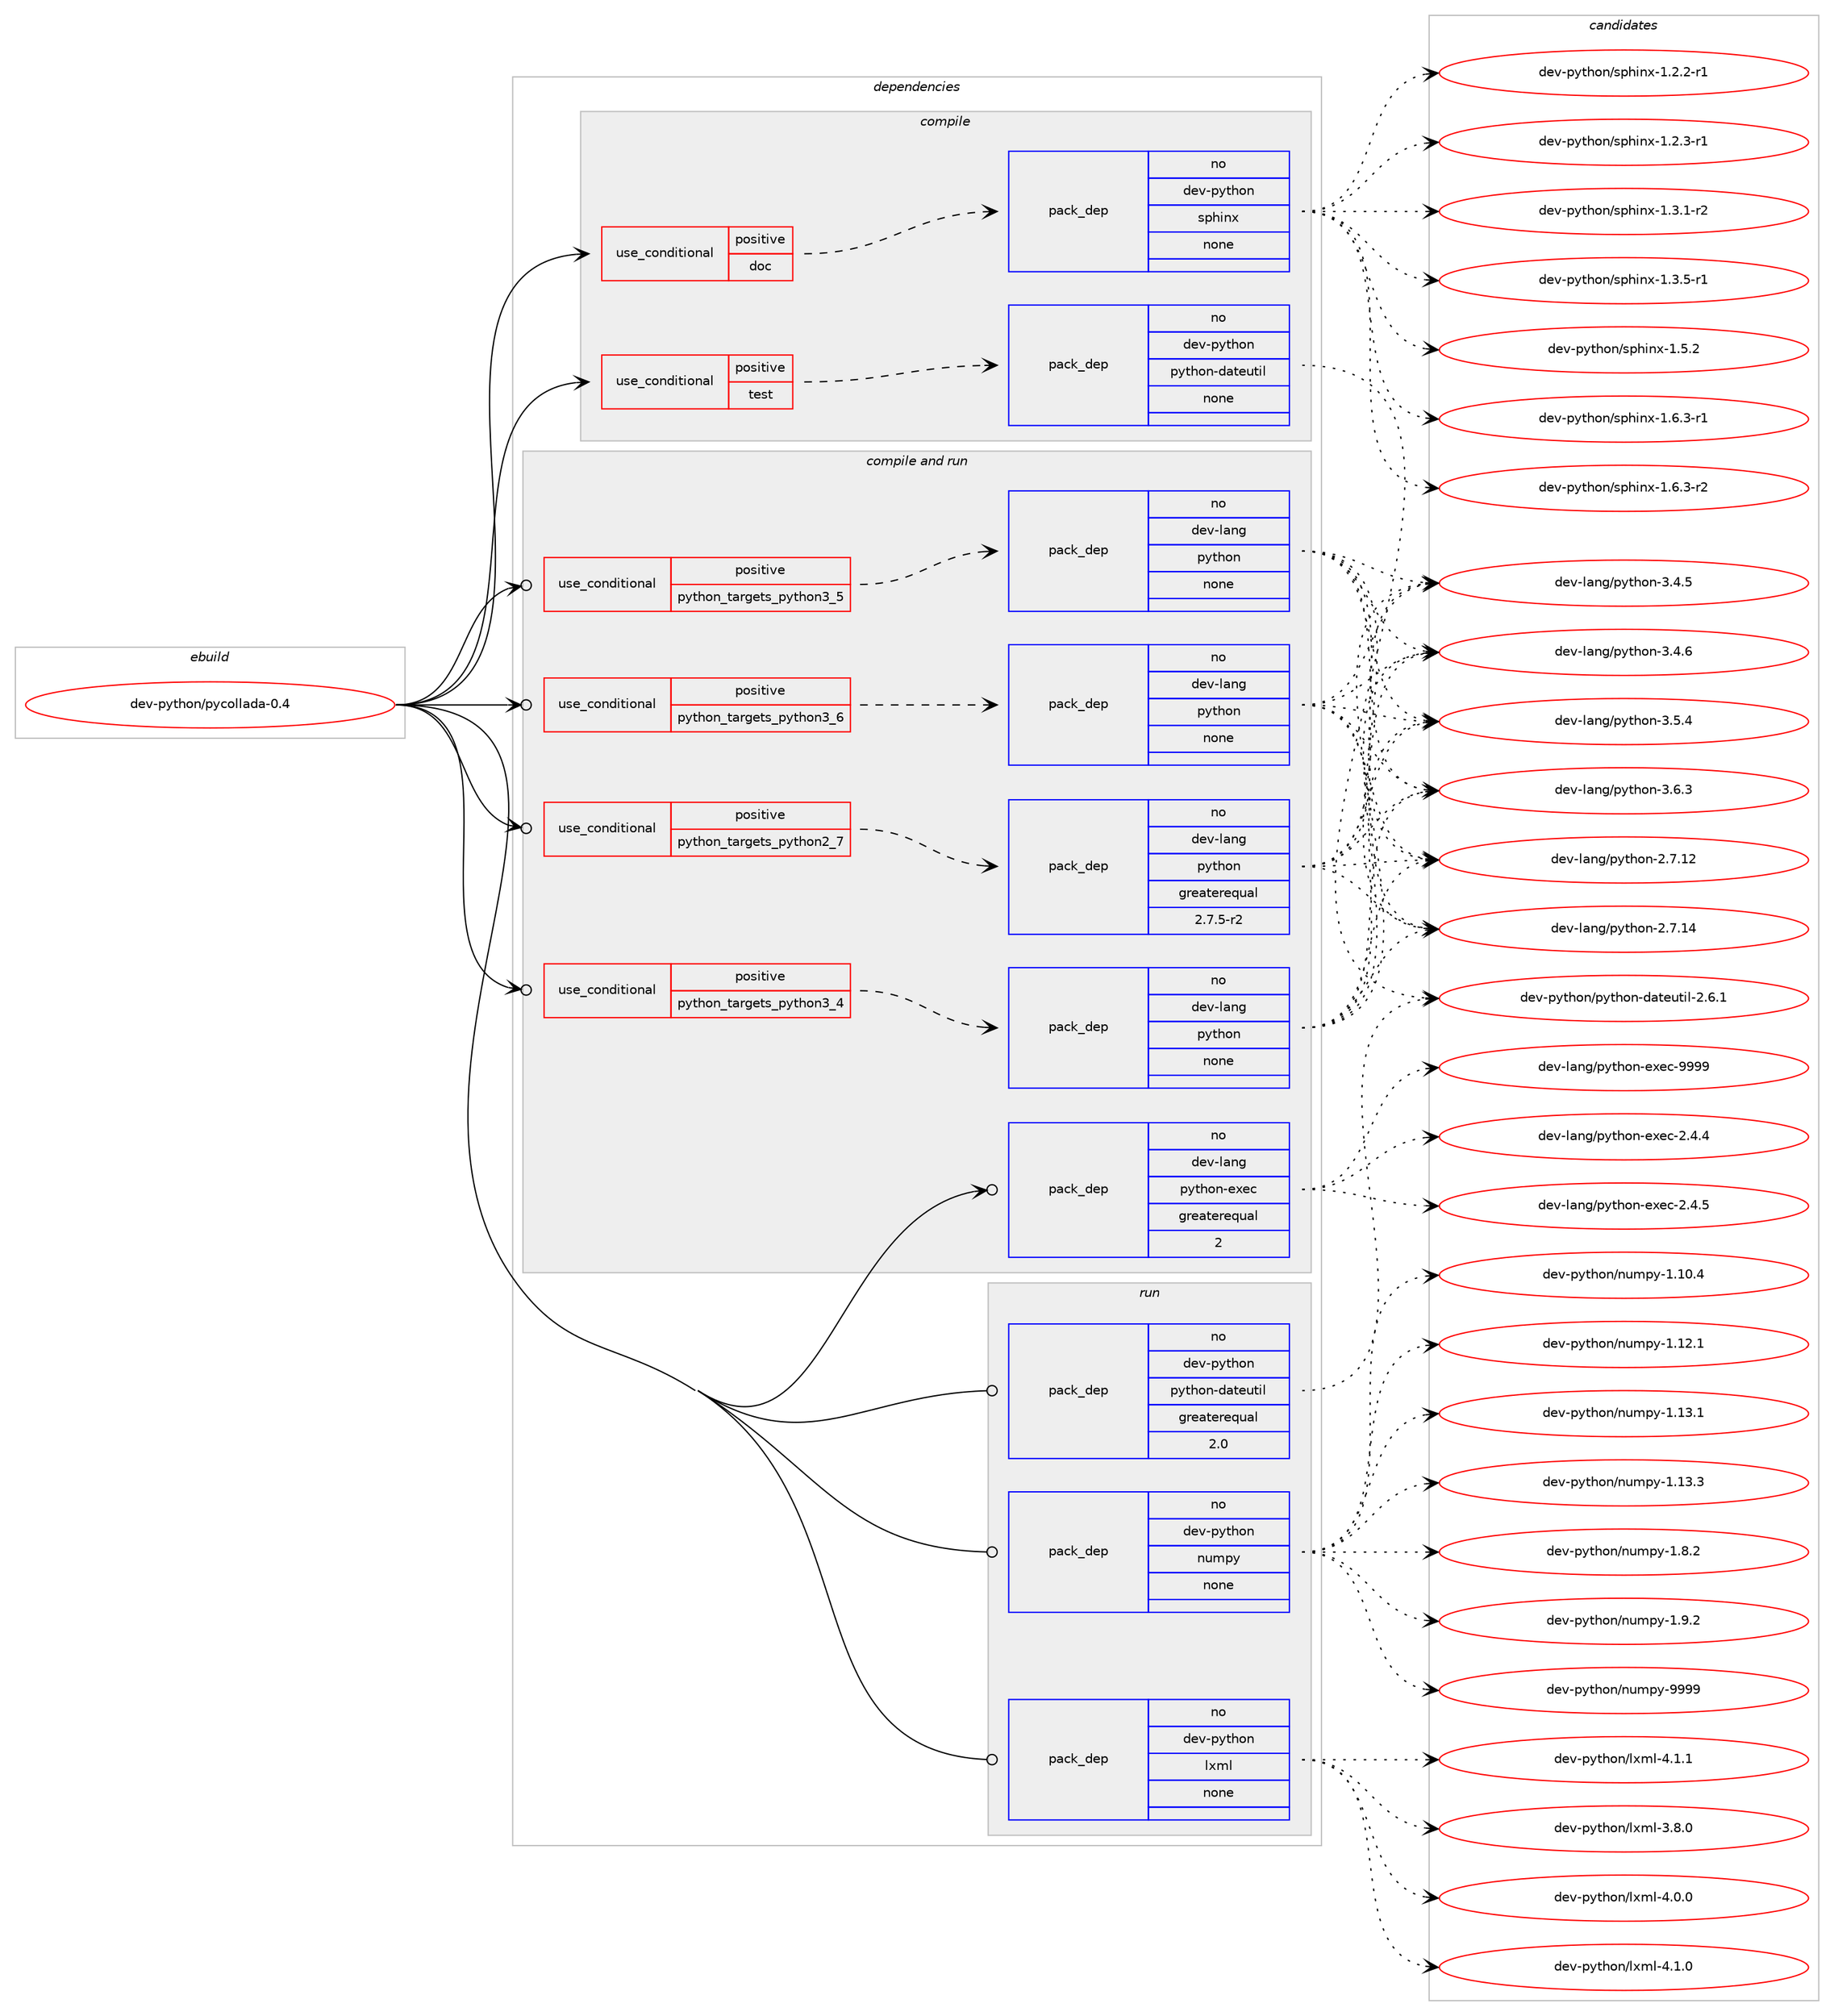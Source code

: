 digraph prolog {

# *************
# Graph options
# *************

newrank=true;
concentrate=true;
compound=true;
graph [rankdir=LR,fontname=Helvetica,fontsize=10,ranksep=1.5];#, ranksep=2.5, nodesep=0.2];
edge  [arrowhead=vee];
node  [fontname=Helvetica,fontsize=10];

# **********
# The ebuild
# **********

subgraph cluster_leftcol {
color=gray;
rank=same;
label=<<i>ebuild</i>>;
id [label="dev-python/pycollada-0.4", color=red, width=4, href="../dev-python/pycollada-0.4.svg"];
}

# ****************
# The dependencies
# ****************

subgraph cluster_midcol {
color=gray;
label=<<i>dependencies</i>>;
subgraph cluster_compile {
fillcolor="#eeeeee";
style=filled;
label=<<i>compile</i>>;
subgraph cond38072 {
dependency175343 [label=<<TABLE BORDER="0" CELLBORDER="1" CELLSPACING="0" CELLPADDING="4"><TR><TD ROWSPAN="3" CELLPADDING="10">use_conditional</TD></TR><TR><TD>positive</TD></TR><TR><TD>doc</TD></TR></TABLE>>, shape=none, color=red];
subgraph pack133362 {
dependency175344 [label=<<TABLE BORDER="0" CELLBORDER="1" CELLSPACING="0" CELLPADDING="4" WIDTH="220"><TR><TD ROWSPAN="6" CELLPADDING="30">pack_dep</TD></TR><TR><TD WIDTH="110">no</TD></TR><TR><TD>dev-python</TD></TR><TR><TD>sphinx</TD></TR><TR><TD>none</TD></TR><TR><TD></TD></TR></TABLE>>, shape=none, color=blue];
}
dependency175343:e -> dependency175344:w [weight=20,style="dashed",arrowhead="vee"];
}
id:e -> dependency175343:w [weight=20,style="solid",arrowhead="vee"];
subgraph cond38073 {
dependency175345 [label=<<TABLE BORDER="0" CELLBORDER="1" CELLSPACING="0" CELLPADDING="4"><TR><TD ROWSPAN="3" CELLPADDING="10">use_conditional</TD></TR><TR><TD>positive</TD></TR><TR><TD>test</TD></TR></TABLE>>, shape=none, color=red];
subgraph pack133363 {
dependency175346 [label=<<TABLE BORDER="0" CELLBORDER="1" CELLSPACING="0" CELLPADDING="4" WIDTH="220"><TR><TD ROWSPAN="6" CELLPADDING="30">pack_dep</TD></TR><TR><TD WIDTH="110">no</TD></TR><TR><TD>dev-python</TD></TR><TR><TD>python-dateutil</TD></TR><TR><TD>none</TD></TR><TR><TD></TD></TR></TABLE>>, shape=none, color=blue];
}
dependency175345:e -> dependency175346:w [weight=20,style="dashed",arrowhead="vee"];
}
id:e -> dependency175345:w [weight=20,style="solid",arrowhead="vee"];
}
subgraph cluster_compileandrun {
fillcolor="#eeeeee";
style=filled;
label=<<i>compile and run</i>>;
subgraph cond38074 {
dependency175347 [label=<<TABLE BORDER="0" CELLBORDER="1" CELLSPACING="0" CELLPADDING="4"><TR><TD ROWSPAN="3" CELLPADDING="10">use_conditional</TD></TR><TR><TD>positive</TD></TR><TR><TD>python_targets_python2_7</TD></TR></TABLE>>, shape=none, color=red];
subgraph pack133364 {
dependency175348 [label=<<TABLE BORDER="0" CELLBORDER="1" CELLSPACING="0" CELLPADDING="4" WIDTH="220"><TR><TD ROWSPAN="6" CELLPADDING="30">pack_dep</TD></TR><TR><TD WIDTH="110">no</TD></TR><TR><TD>dev-lang</TD></TR><TR><TD>python</TD></TR><TR><TD>greaterequal</TD></TR><TR><TD>2.7.5-r2</TD></TR></TABLE>>, shape=none, color=blue];
}
dependency175347:e -> dependency175348:w [weight=20,style="dashed",arrowhead="vee"];
}
id:e -> dependency175347:w [weight=20,style="solid",arrowhead="odotvee"];
subgraph cond38075 {
dependency175349 [label=<<TABLE BORDER="0" CELLBORDER="1" CELLSPACING="0" CELLPADDING="4"><TR><TD ROWSPAN="3" CELLPADDING="10">use_conditional</TD></TR><TR><TD>positive</TD></TR><TR><TD>python_targets_python3_4</TD></TR></TABLE>>, shape=none, color=red];
subgraph pack133365 {
dependency175350 [label=<<TABLE BORDER="0" CELLBORDER="1" CELLSPACING="0" CELLPADDING="4" WIDTH="220"><TR><TD ROWSPAN="6" CELLPADDING="30">pack_dep</TD></TR><TR><TD WIDTH="110">no</TD></TR><TR><TD>dev-lang</TD></TR><TR><TD>python</TD></TR><TR><TD>none</TD></TR><TR><TD></TD></TR></TABLE>>, shape=none, color=blue];
}
dependency175349:e -> dependency175350:w [weight=20,style="dashed",arrowhead="vee"];
}
id:e -> dependency175349:w [weight=20,style="solid",arrowhead="odotvee"];
subgraph cond38076 {
dependency175351 [label=<<TABLE BORDER="0" CELLBORDER="1" CELLSPACING="0" CELLPADDING="4"><TR><TD ROWSPAN="3" CELLPADDING="10">use_conditional</TD></TR><TR><TD>positive</TD></TR><TR><TD>python_targets_python3_5</TD></TR></TABLE>>, shape=none, color=red];
subgraph pack133366 {
dependency175352 [label=<<TABLE BORDER="0" CELLBORDER="1" CELLSPACING="0" CELLPADDING="4" WIDTH="220"><TR><TD ROWSPAN="6" CELLPADDING="30">pack_dep</TD></TR><TR><TD WIDTH="110">no</TD></TR><TR><TD>dev-lang</TD></TR><TR><TD>python</TD></TR><TR><TD>none</TD></TR><TR><TD></TD></TR></TABLE>>, shape=none, color=blue];
}
dependency175351:e -> dependency175352:w [weight=20,style="dashed",arrowhead="vee"];
}
id:e -> dependency175351:w [weight=20,style="solid",arrowhead="odotvee"];
subgraph cond38077 {
dependency175353 [label=<<TABLE BORDER="0" CELLBORDER="1" CELLSPACING="0" CELLPADDING="4"><TR><TD ROWSPAN="3" CELLPADDING="10">use_conditional</TD></TR><TR><TD>positive</TD></TR><TR><TD>python_targets_python3_6</TD></TR></TABLE>>, shape=none, color=red];
subgraph pack133367 {
dependency175354 [label=<<TABLE BORDER="0" CELLBORDER="1" CELLSPACING="0" CELLPADDING="4" WIDTH="220"><TR><TD ROWSPAN="6" CELLPADDING="30">pack_dep</TD></TR><TR><TD WIDTH="110">no</TD></TR><TR><TD>dev-lang</TD></TR><TR><TD>python</TD></TR><TR><TD>none</TD></TR><TR><TD></TD></TR></TABLE>>, shape=none, color=blue];
}
dependency175353:e -> dependency175354:w [weight=20,style="dashed",arrowhead="vee"];
}
id:e -> dependency175353:w [weight=20,style="solid",arrowhead="odotvee"];
subgraph pack133368 {
dependency175355 [label=<<TABLE BORDER="0" CELLBORDER="1" CELLSPACING="0" CELLPADDING="4" WIDTH="220"><TR><TD ROWSPAN="6" CELLPADDING="30">pack_dep</TD></TR><TR><TD WIDTH="110">no</TD></TR><TR><TD>dev-lang</TD></TR><TR><TD>python-exec</TD></TR><TR><TD>greaterequal</TD></TR><TR><TD>2</TD></TR></TABLE>>, shape=none, color=blue];
}
id:e -> dependency175355:w [weight=20,style="solid",arrowhead="odotvee"];
}
subgraph cluster_run {
fillcolor="#eeeeee";
style=filled;
label=<<i>run</i>>;
subgraph pack133369 {
dependency175356 [label=<<TABLE BORDER="0" CELLBORDER="1" CELLSPACING="0" CELLPADDING="4" WIDTH="220"><TR><TD ROWSPAN="6" CELLPADDING="30">pack_dep</TD></TR><TR><TD WIDTH="110">no</TD></TR><TR><TD>dev-python</TD></TR><TR><TD>lxml</TD></TR><TR><TD>none</TD></TR><TR><TD></TD></TR></TABLE>>, shape=none, color=blue];
}
id:e -> dependency175356:w [weight=20,style="solid",arrowhead="odot"];
subgraph pack133370 {
dependency175357 [label=<<TABLE BORDER="0" CELLBORDER="1" CELLSPACING="0" CELLPADDING="4" WIDTH="220"><TR><TD ROWSPAN="6" CELLPADDING="30">pack_dep</TD></TR><TR><TD WIDTH="110">no</TD></TR><TR><TD>dev-python</TD></TR><TR><TD>numpy</TD></TR><TR><TD>none</TD></TR><TR><TD></TD></TR></TABLE>>, shape=none, color=blue];
}
id:e -> dependency175357:w [weight=20,style="solid",arrowhead="odot"];
subgraph pack133371 {
dependency175358 [label=<<TABLE BORDER="0" CELLBORDER="1" CELLSPACING="0" CELLPADDING="4" WIDTH="220"><TR><TD ROWSPAN="6" CELLPADDING="30">pack_dep</TD></TR><TR><TD WIDTH="110">no</TD></TR><TR><TD>dev-python</TD></TR><TR><TD>python-dateutil</TD></TR><TR><TD>greaterequal</TD></TR><TR><TD>2.0</TD></TR></TABLE>>, shape=none, color=blue];
}
id:e -> dependency175358:w [weight=20,style="solid",arrowhead="odot"];
}
}

# **************
# The candidates
# **************

subgraph cluster_choices {
rank=same;
color=gray;
label=<<i>candidates</i>>;

subgraph choice133362 {
color=black;
nodesep=1;
choice10010111845112121116104111110471151121041051101204549465046504511449 [label="dev-python/sphinx-1.2.2-r1", color=red, width=4,href="../dev-python/sphinx-1.2.2-r1.svg"];
choice10010111845112121116104111110471151121041051101204549465046514511449 [label="dev-python/sphinx-1.2.3-r1", color=red, width=4,href="../dev-python/sphinx-1.2.3-r1.svg"];
choice10010111845112121116104111110471151121041051101204549465146494511450 [label="dev-python/sphinx-1.3.1-r2", color=red, width=4,href="../dev-python/sphinx-1.3.1-r2.svg"];
choice10010111845112121116104111110471151121041051101204549465146534511449 [label="dev-python/sphinx-1.3.5-r1", color=red, width=4,href="../dev-python/sphinx-1.3.5-r1.svg"];
choice1001011184511212111610411111047115112104105110120454946534650 [label="dev-python/sphinx-1.5.2", color=red, width=4,href="../dev-python/sphinx-1.5.2.svg"];
choice10010111845112121116104111110471151121041051101204549465446514511449 [label="dev-python/sphinx-1.6.3-r1", color=red, width=4,href="../dev-python/sphinx-1.6.3-r1.svg"];
choice10010111845112121116104111110471151121041051101204549465446514511450 [label="dev-python/sphinx-1.6.3-r2", color=red, width=4,href="../dev-python/sphinx-1.6.3-r2.svg"];
dependency175344:e -> choice10010111845112121116104111110471151121041051101204549465046504511449:w [style=dotted,weight="100"];
dependency175344:e -> choice10010111845112121116104111110471151121041051101204549465046514511449:w [style=dotted,weight="100"];
dependency175344:e -> choice10010111845112121116104111110471151121041051101204549465146494511450:w [style=dotted,weight="100"];
dependency175344:e -> choice10010111845112121116104111110471151121041051101204549465146534511449:w [style=dotted,weight="100"];
dependency175344:e -> choice1001011184511212111610411111047115112104105110120454946534650:w [style=dotted,weight="100"];
dependency175344:e -> choice10010111845112121116104111110471151121041051101204549465446514511449:w [style=dotted,weight="100"];
dependency175344:e -> choice10010111845112121116104111110471151121041051101204549465446514511450:w [style=dotted,weight="100"];
}
subgraph choice133363 {
color=black;
nodesep=1;
choice10010111845112121116104111110471121211161041111104510097116101117116105108455046544649 [label="dev-python/python-dateutil-2.6.1", color=red, width=4,href="../dev-python/python-dateutil-2.6.1.svg"];
dependency175346:e -> choice10010111845112121116104111110471121211161041111104510097116101117116105108455046544649:w [style=dotted,weight="100"];
}
subgraph choice133364 {
color=black;
nodesep=1;
choice10010111845108971101034711212111610411111045504655464950 [label="dev-lang/python-2.7.12", color=red, width=4,href="../dev-lang/python-2.7.12.svg"];
choice10010111845108971101034711212111610411111045504655464952 [label="dev-lang/python-2.7.14", color=red, width=4,href="../dev-lang/python-2.7.14.svg"];
choice100101118451089711010347112121116104111110455146524653 [label="dev-lang/python-3.4.5", color=red, width=4,href="../dev-lang/python-3.4.5.svg"];
choice100101118451089711010347112121116104111110455146524654 [label="dev-lang/python-3.4.6", color=red, width=4,href="../dev-lang/python-3.4.6.svg"];
choice100101118451089711010347112121116104111110455146534652 [label="dev-lang/python-3.5.4", color=red, width=4,href="../dev-lang/python-3.5.4.svg"];
choice100101118451089711010347112121116104111110455146544651 [label="dev-lang/python-3.6.3", color=red, width=4,href="../dev-lang/python-3.6.3.svg"];
dependency175348:e -> choice10010111845108971101034711212111610411111045504655464950:w [style=dotted,weight="100"];
dependency175348:e -> choice10010111845108971101034711212111610411111045504655464952:w [style=dotted,weight="100"];
dependency175348:e -> choice100101118451089711010347112121116104111110455146524653:w [style=dotted,weight="100"];
dependency175348:e -> choice100101118451089711010347112121116104111110455146524654:w [style=dotted,weight="100"];
dependency175348:e -> choice100101118451089711010347112121116104111110455146534652:w [style=dotted,weight="100"];
dependency175348:e -> choice100101118451089711010347112121116104111110455146544651:w [style=dotted,weight="100"];
}
subgraph choice133365 {
color=black;
nodesep=1;
choice10010111845108971101034711212111610411111045504655464950 [label="dev-lang/python-2.7.12", color=red, width=4,href="../dev-lang/python-2.7.12.svg"];
choice10010111845108971101034711212111610411111045504655464952 [label="dev-lang/python-2.7.14", color=red, width=4,href="../dev-lang/python-2.7.14.svg"];
choice100101118451089711010347112121116104111110455146524653 [label="dev-lang/python-3.4.5", color=red, width=4,href="../dev-lang/python-3.4.5.svg"];
choice100101118451089711010347112121116104111110455146524654 [label="dev-lang/python-3.4.6", color=red, width=4,href="../dev-lang/python-3.4.6.svg"];
choice100101118451089711010347112121116104111110455146534652 [label="dev-lang/python-3.5.4", color=red, width=4,href="../dev-lang/python-3.5.4.svg"];
choice100101118451089711010347112121116104111110455146544651 [label="dev-lang/python-3.6.3", color=red, width=4,href="../dev-lang/python-3.6.3.svg"];
dependency175350:e -> choice10010111845108971101034711212111610411111045504655464950:w [style=dotted,weight="100"];
dependency175350:e -> choice10010111845108971101034711212111610411111045504655464952:w [style=dotted,weight="100"];
dependency175350:e -> choice100101118451089711010347112121116104111110455146524653:w [style=dotted,weight="100"];
dependency175350:e -> choice100101118451089711010347112121116104111110455146524654:w [style=dotted,weight="100"];
dependency175350:e -> choice100101118451089711010347112121116104111110455146534652:w [style=dotted,weight="100"];
dependency175350:e -> choice100101118451089711010347112121116104111110455146544651:w [style=dotted,weight="100"];
}
subgraph choice133366 {
color=black;
nodesep=1;
choice10010111845108971101034711212111610411111045504655464950 [label="dev-lang/python-2.7.12", color=red, width=4,href="../dev-lang/python-2.7.12.svg"];
choice10010111845108971101034711212111610411111045504655464952 [label="dev-lang/python-2.7.14", color=red, width=4,href="../dev-lang/python-2.7.14.svg"];
choice100101118451089711010347112121116104111110455146524653 [label="dev-lang/python-3.4.5", color=red, width=4,href="../dev-lang/python-3.4.5.svg"];
choice100101118451089711010347112121116104111110455146524654 [label="dev-lang/python-3.4.6", color=red, width=4,href="../dev-lang/python-3.4.6.svg"];
choice100101118451089711010347112121116104111110455146534652 [label="dev-lang/python-3.5.4", color=red, width=4,href="../dev-lang/python-3.5.4.svg"];
choice100101118451089711010347112121116104111110455146544651 [label="dev-lang/python-3.6.3", color=red, width=4,href="../dev-lang/python-3.6.3.svg"];
dependency175352:e -> choice10010111845108971101034711212111610411111045504655464950:w [style=dotted,weight="100"];
dependency175352:e -> choice10010111845108971101034711212111610411111045504655464952:w [style=dotted,weight="100"];
dependency175352:e -> choice100101118451089711010347112121116104111110455146524653:w [style=dotted,weight="100"];
dependency175352:e -> choice100101118451089711010347112121116104111110455146524654:w [style=dotted,weight="100"];
dependency175352:e -> choice100101118451089711010347112121116104111110455146534652:w [style=dotted,weight="100"];
dependency175352:e -> choice100101118451089711010347112121116104111110455146544651:w [style=dotted,weight="100"];
}
subgraph choice133367 {
color=black;
nodesep=1;
choice10010111845108971101034711212111610411111045504655464950 [label="dev-lang/python-2.7.12", color=red, width=4,href="../dev-lang/python-2.7.12.svg"];
choice10010111845108971101034711212111610411111045504655464952 [label="dev-lang/python-2.7.14", color=red, width=4,href="../dev-lang/python-2.7.14.svg"];
choice100101118451089711010347112121116104111110455146524653 [label="dev-lang/python-3.4.5", color=red, width=4,href="../dev-lang/python-3.4.5.svg"];
choice100101118451089711010347112121116104111110455146524654 [label="dev-lang/python-3.4.6", color=red, width=4,href="../dev-lang/python-3.4.6.svg"];
choice100101118451089711010347112121116104111110455146534652 [label="dev-lang/python-3.5.4", color=red, width=4,href="../dev-lang/python-3.5.4.svg"];
choice100101118451089711010347112121116104111110455146544651 [label="dev-lang/python-3.6.3", color=red, width=4,href="../dev-lang/python-3.6.3.svg"];
dependency175354:e -> choice10010111845108971101034711212111610411111045504655464950:w [style=dotted,weight="100"];
dependency175354:e -> choice10010111845108971101034711212111610411111045504655464952:w [style=dotted,weight="100"];
dependency175354:e -> choice100101118451089711010347112121116104111110455146524653:w [style=dotted,weight="100"];
dependency175354:e -> choice100101118451089711010347112121116104111110455146524654:w [style=dotted,weight="100"];
dependency175354:e -> choice100101118451089711010347112121116104111110455146534652:w [style=dotted,weight="100"];
dependency175354:e -> choice100101118451089711010347112121116104111110455146544651:w [style=dotted,weight="100"];
}
subgraph choice133368 {
color=black;
nodesep=1;
choice1001011184510897110103471121211161041111104510112010199455046524652 [label="dev-lang/python-exec-2.4.4", color=red, width=4,href="../dev-lang/python-exec-2.4.4.svg"];
choice1001011184510897110103471121211161041111104510112010199455046524653 [label="dev-lang/python-exec-2.4.5", color=red, width=4,href="../dev-lang/python-exec-2.4.5.svg"];
choice10010111845108971101034711212111610411111045101120101994557575757 [label="dev-lang/python-exec-9999", color=red, width=4,href="../dev-lang/python-exec-9999.svg"];
dependency175355:e -> choice1001011184510897110103471121211161041111104510112010199455046524652:w [style=dotted,weight="100"];
dependency175355:e -> choice1001011184510897110103471121211161041111104510112010199455046524653:w [style=dotted,weight="100"];
dependency175355:e -> choice10010111845108971101034711212111610411111045101120101994557575757:w [style=dotted,weight="100"];
}
subgraph choice133369 {
color=black;
nodesep=1;
choice1001011184511212111610411111047108120109108455146564648 [label="dev-python/lxml-3.8.0", color=red, width=4,href="../dev-python/lxml-3.8.0.svg"];
choice1001011184511212111610411111047108120109108455246484648 [label="dev-python/lxml-4.0.0", color=red, width=4,href="../dev-python/lxml-4.0.0.svg"];
choice1001011184511212111610411111047108120109108455246494648 [label="dev-python/lxml-4.1.0", color=red, width=4,href="../dev-python/lxml-4.1.0.svg"];
choice1001011184511212111610411111047108120109108455246494649 [label="dev-python/lxml-4.1.1", color=red, width=4,href="../dev-python/lxml-4.1.1.svg"];
dependency175356:e -> choice1001011184511212111610411111047108120109108455146564648:w [style=dotted,weight="100"];
dependency175356:e -> choice1001011184511212111610411111047108120109108455246484648:w [style=dotted,weight="100"];
dependency175356:e -> choice1001011184511212111610411111047108120109108455246494648:w [style=dotted,weight="100"];
dependency175356:e -> choice1001011184511212111610411111047108120109108455246494649:w [style=dotted,weight="100"];
}
subgraph choice133370 {
color=black;
nodesep=1;
choice100101118451121211161041111104711011710911212145494649484652 [label="dev-python/numpy-1.10.4", color=red, width=4,href="../dev-python/numpy-1.10.4.svg"];
choice100101118451121211161041111104711011710911212145494649504649 [label="dev-python/numpy-1.12.1", color=red, width=4,href="../dev-python/numpy-1.12.1.svg"];
choice100101118451121211161041111104711011710911212145494649514649 [label="dev-python/numpy-1.13.1", color=red, width=4,href="../dev-python/numpy-1.13.1.svg"];
choice100101118451121211161041111104711011710911212145494649514651 [label="dev-python/numpy-1.13.3", color=red, width=4,href="../dev-python/numpy-1.13.3.svg"];
choice1001011184511212111610411111047110117109112121454946564650 [label="dev-python/numpy-1.8.2", color=red, width=4,href="../dev-python/numpy-1.8.2.svg"];
choice1001011184511212111610411111047110117109112121454946574650 [label="dev-python/numpy-1.9.2", color=red, width=4,href="../dev-python/numpy-1.9.2.svg"];
choice10010111845112121116104111110471101171091121214557575757 [label="dev-python/numpy-9999", color=red, width=4,href="../dev-python/numpy-9999.svg"];
dependency175357:e -> choice100101118451121211161041111104711011710911212145494649484652:w [style=dotted,weight="100"];
dependency175357:e -> choice100101118451121211161041111104711011710911212145494649504649:w [style=dotted,weight="100"];
dependency175357:e -> choice100101118451121211161041111104711011710911212145494649514649:w [style=dotted,weight="100"];
dependency175357:e -> choice100101118451121211161041111104711011710911212145494649514651:w [style=dotted,weight="100"];
dependency175357:e -> choice1001011184511212111610411111047110117109112121454946564650:w [style=dotted,weight="100"];
dependency175357:e -> choice1001011184511212111610411111047110117109112121454946574650:w [style=dotted,weight="100"];
dependency175357:e -> choice10010111845112121116104111110471101171091121214557575757:w [style=dotted,weight="100"];
}
subgraph choice133371 {
color=black;
nodesep=1;
choice10010111845112121116104111110471121211161041111104510097116101117116105108455046544649 [label="dev-python/python-dateutil-2.6.1", color=red, width=4,href="../dev-python/python-dateutil-2.6.1.svg"];
dependency175358:e -> choice10010111845112121116104111110471121211161041111104510097116101117116105108455046544649:w [style=dotted,weight="100"];
}
}

}
